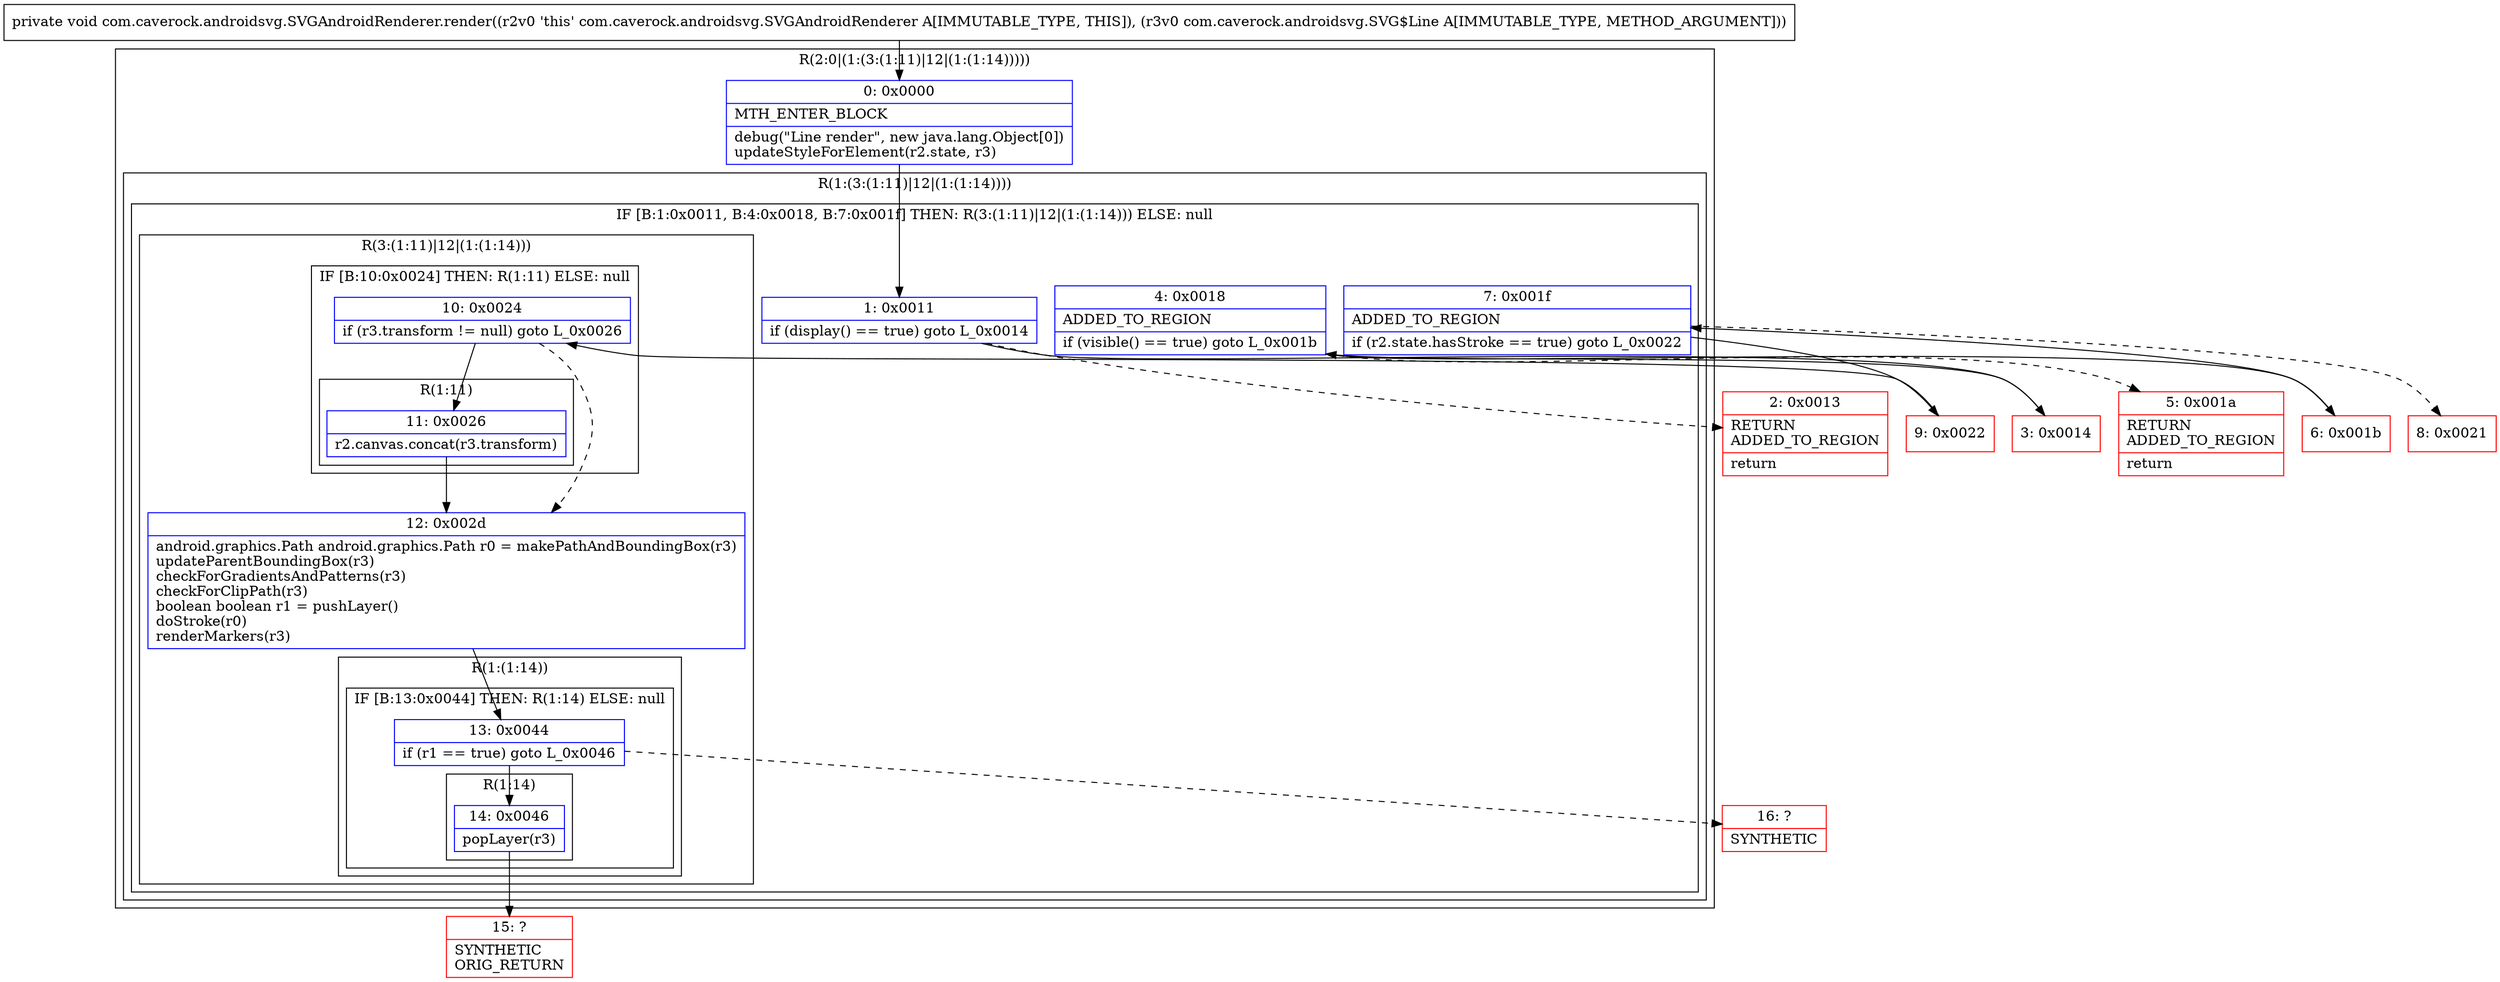digraph "CFG forcom.caverock.androidsvg.SVGAndroidRenderer.render(Lcom\/caverock\/androidsvg\/SVG$Line;)V" {
subgraph cluster_Region_1325780297 {
label = "R(2:0|(1:(3:(1:11)|12|(1:(1:14)))))";
node [shape=record,color=blue];
Node_0 [shape=record,label="{0\:\ 0x0000|MTH_ENTER_BLOCK\l|debug(\"Line render\", new java.lang.Object[0])\lupdateStyleForElement(r2.state, r3)\l}"];
subgraph cluster_Region_1926964836 {
label = "R(1:(3:(1:11)|12|(1:(1:14))))";
node [shape=record,color=blue];
subgraph cluster_IfRegion_572532036 {
label = "IF [B:1:0x0011, B:4:0x0018, B:7:0x001f] THEN: R(3:(1:11)|12|(1:(1:14))) ELSE: null";
node [shape=record,color=blue];
Node_1 [shape=record,label="{1\:\ 0x0011|if (display() == true) goto L_0x0014\l}"];
Node_4 [shape=record,label="{4\:\ 0x0018|ADDED_TO_REGION\l|if (visible() == true) goto L_0x001b\l}"];
Node_7 [shape=record,label="{7\:\ 0x001f|ADDED_TO_REGION\l|if (r2.state.hasStroke == true) goto L_0x0022\l}"];
subgraph cluster_Region_779712187 {
label = "R(3:(1:11)|12|(1:(1:14)))";
node [shape=record,color=blue];
subgraph cluster_IfRegion_983289818 {
label = "IF [B:10:0x0024] THEN: R(1:11) ELSE: null";
node [shape=record,color=blue];
Node_10 [shape=record,label="{10\:\ 0x0024|if (r3.transform != null) goto L_0x0026\l}"];
subgraph cluster_Region_1528111685 {
label = "R(1:11)";
node [shape=record,color=blue];
Node_11 [shape=record,label="{11\:\ 0x0026|r2.canvas.concat(r3.transform)\l}"];
}
}
Node_12 [shape=record,label="{12\:\ 0x002d|android.graphics.Path android.graphics.Path r0 = makePathAndBoundingBox(r3)\lupdateParentBoundingBox(r3)\lcheckForGradientsAndPatterns(r3)\lcheckForClipPath(r3)\lboolean boolean r1 = pushLayer()\ldoStroke(r0)\lrenderMarkers(r3)\l}"];
subgraph cluster_Region_1884739397 {
label = "R(1:(1:14))";
node [shape=record,color=blue];
subgraph cluster_IfRegion_1795895149 {
label = "IF [B:13:0x0044] THEN: R(1:14) ELSE: null";
node [shape=record,color=blue];
Node_13 [shape=record,label="{13\:\ 0x0044|if (r1 == true) goto L_0x0046\l}"];
subgraph cluster_Region_1400886798 {
label = "R(1:14)";
node [shape=record,color=blue];
Node_14 [shape=record,label="{14\:\ 0x0046|popLayer(r3)\l}"];
}
}
}
}
}
}
}
Node_2 [shape=record,color=red,label="{2\:\ 0x0013|RETURN\lADDED_TO_REGION\l|return\l}"];
Node_3 [shape=record,color=red,label="{3\:\ 0x0014}"];
Node_5 [shape=record,color=red,label="{5\:\ 0x001a|RETURN\lADDED_TO_REGION\l|return\l}"];
Node_6 [shape=record,color=red,label="{6\:\ 0x001b}"];
Node_8 [shape=record,color=red,label="{8\:\ 0x0021}"];
Node_9 [shape=record,color=red,label="{9\:\ 0x0022}"];
Node_15 [shape=record,color=red,label="{15\:\ ?|SYNTHETIC\lORIG_RETURN\l}"];
Node_16 [shape=record,color=red,label="{16\:\ ?|SYNTHETIC\l}"];
MethodNode[shape=record,label="{private void com.caverock.androidsvg.SVGAndroidRenderer.render((r2v0 'this' com.caverock.androidsvg.SVGAndroidRenderer A[IMMUTABLE_TYPE, THIS]), (r3v0 com.caverock.androidsvg.SVG$Line A[IMMUTABLE_TYPE, METHOD_ARGUMENT])) }"];
MethodNode -> Node_0;
Node_0 -> Node_1;
Node_1 -> Node_2[style=dashed];
Node_1 -> Node_3;
Node_4 -> Node_5[style=dashed];
Node_4 -> Node_6;
Node_7 -> Node_8[style=dashed];
Node_7 -> Node_9;
Node_10 -> Node_11;
Node_10 -> Node_12[style=dashed];
Node_11 -> Node_12;
Node_12 -> Node_13;
Node_13 -> Node_14;
Node_13 -> Node_16[style=dashed];
Node_14 -> Node_15;
Node_3 -> Node_4;
Node_6 -> Node_7;
Node_9 -> Node_10;
}

